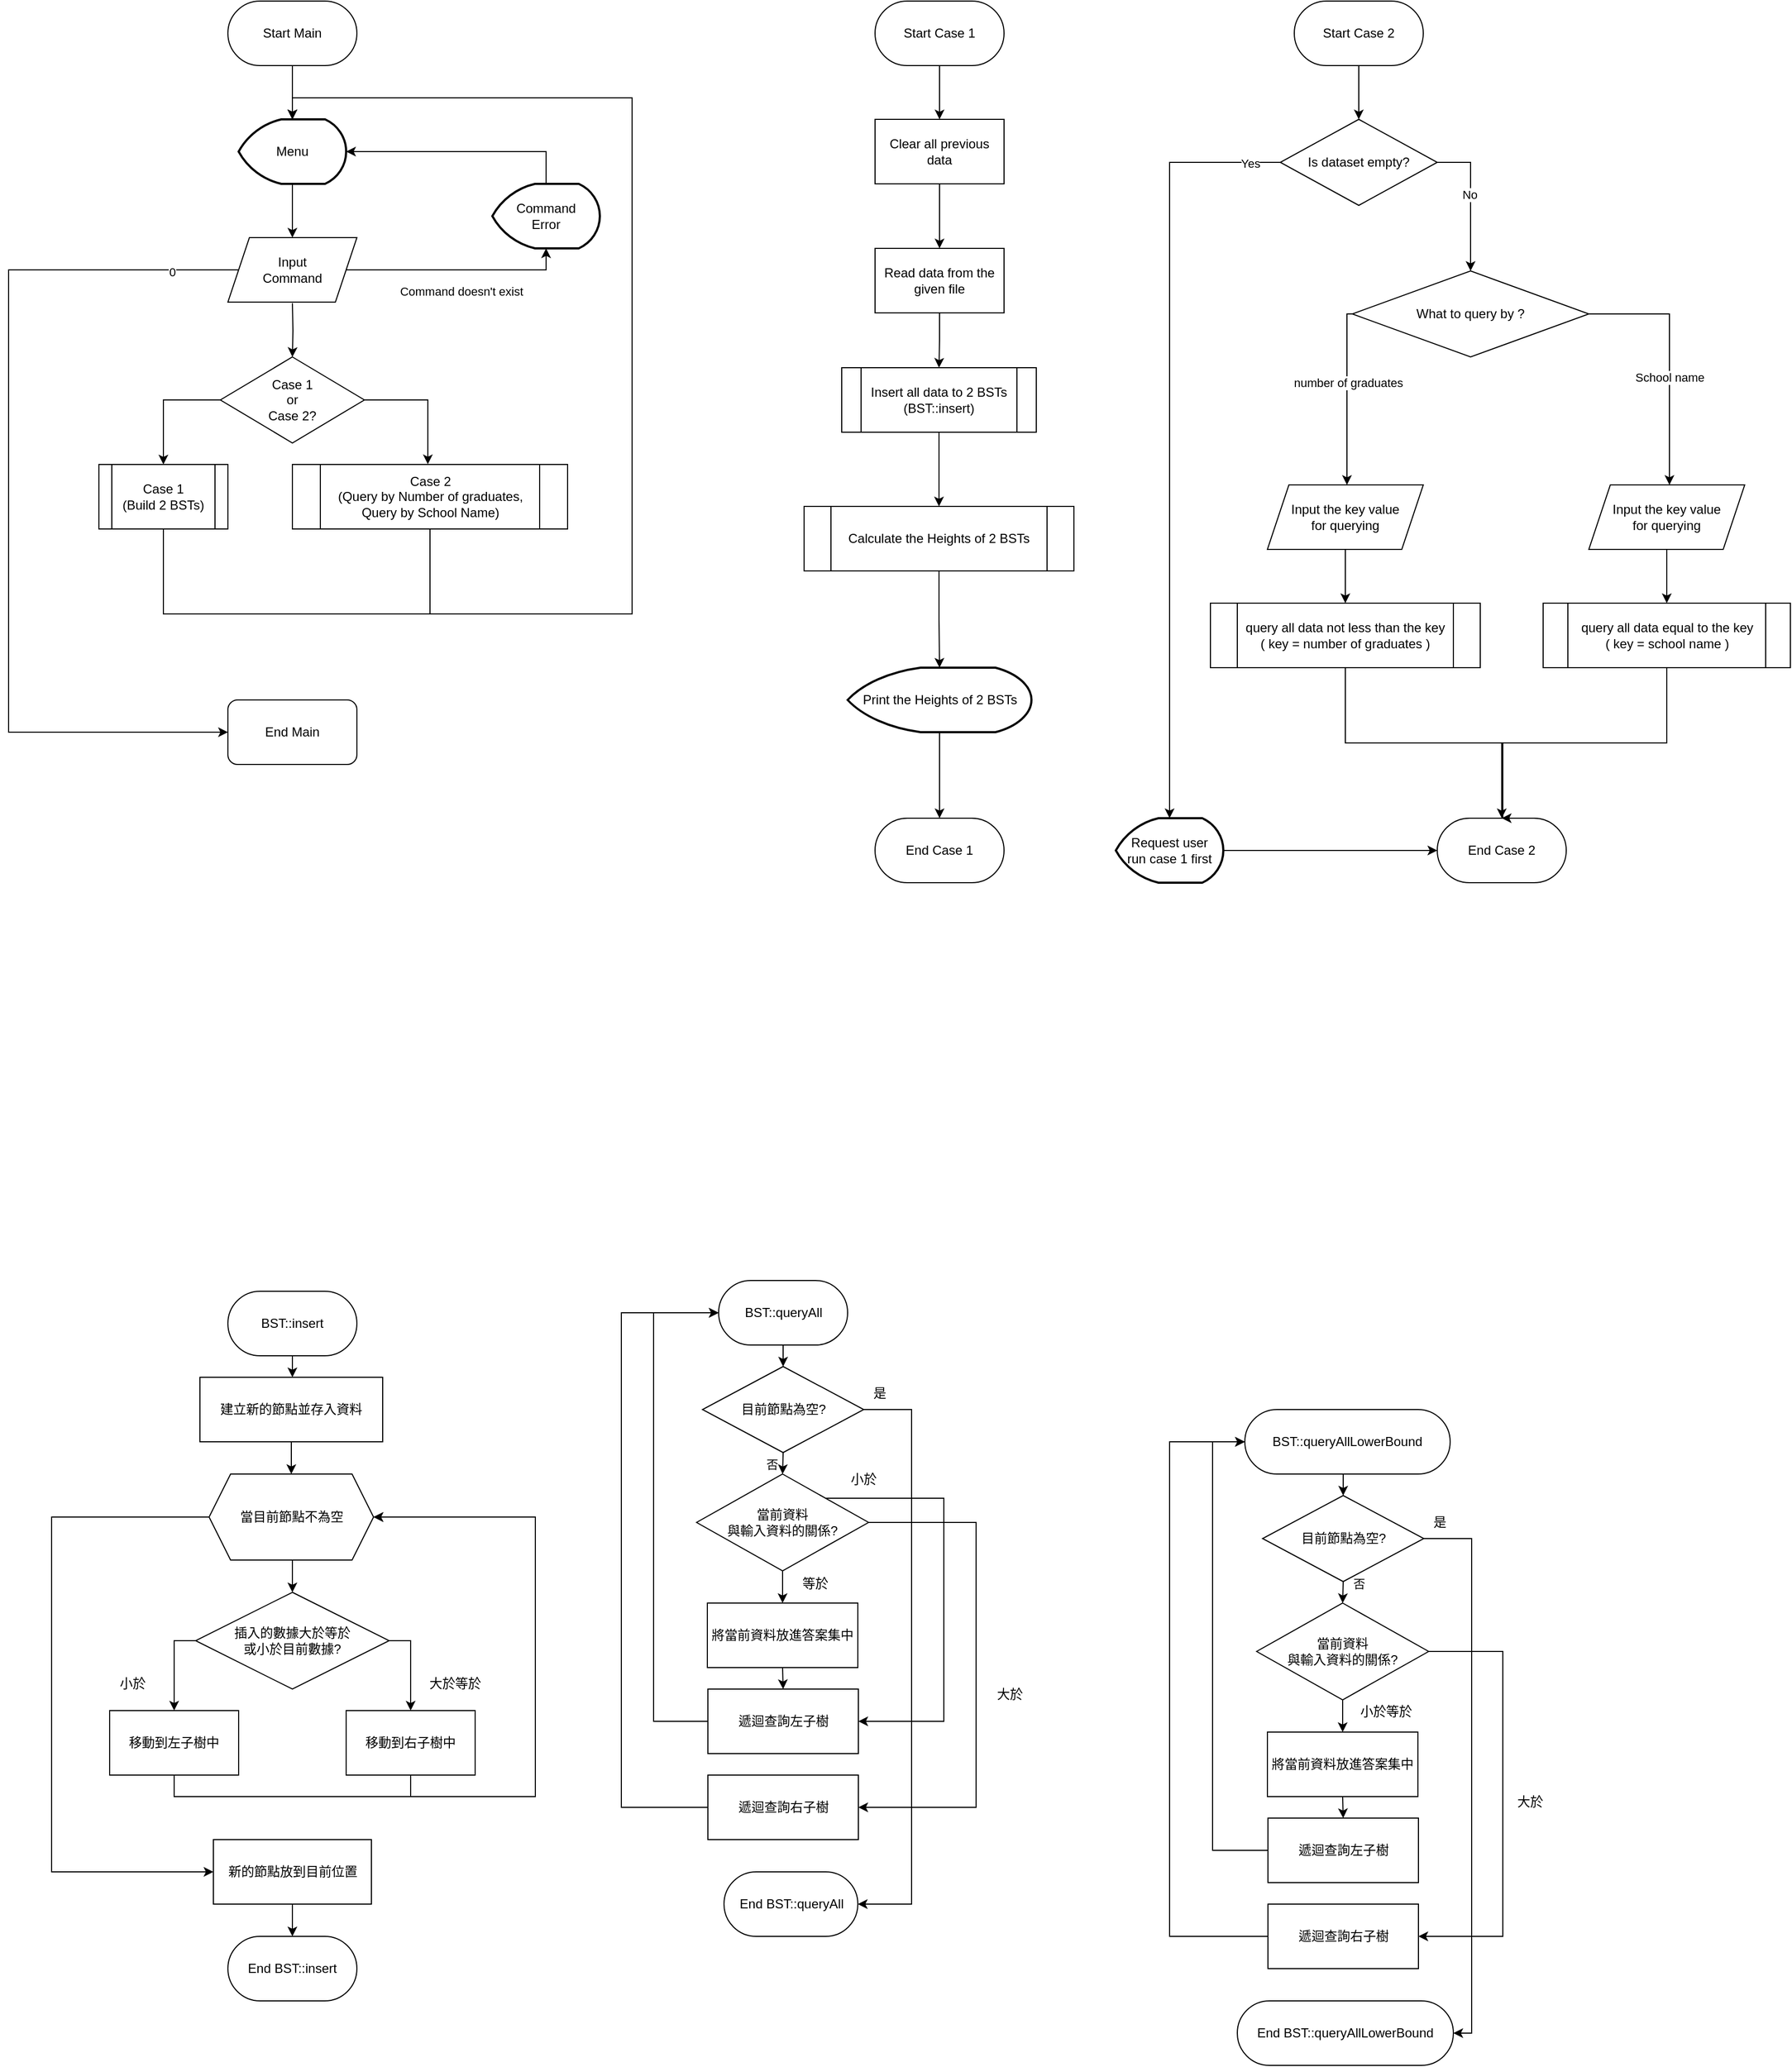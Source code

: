 <mxfile version="22.1.7" type="github">
  <diagram name="第 1 页" id="dkbjO_-mOB0W7OMfRSGr">
    <mxGraphModel dx="1971" dy="1059" grid="1" gridSize="10" guides="1" tooltips="1" connect="1" arrows="1" fold="1" page="1" pageScale="1" pageWidth="827" pageHeight="1169" math="0" shadow="0">
      <root>
        <mxCell id="0" />
        <mxCell id="1" parent="0" />
        <mxCell id="yflG1nEBupmecDav7C_1-1" value="Start Main" style="rounded=1;whiteSpace=wrap;html=1;arcSize=50;" parent="1" vertex="1">
          <mxGeometry x="354" y="20" width="120" height="60" as="geometry" />
        </mxCell>
        <mxCell id="yflG1nEBupmecDav7C_1-15" style="edgeStyle=orthogonalEdgeStyle;rounded=0;orthogonalLoop=1;jettySize=auto;html=1;entryX=0.5;entryY=0;entryDx=0;entryDy=0;" parent="1" target="yflG1nEBupmecDav7C_1-14" edge="1">
          <mxGeometry relative="1" as="geometry">
            <mxPoint x="414" y="301" as="sourcePoint" />
          </mxGeometry>
        </mxCell>
        <mxCell id="yflG1nEBupmecDav7C_1-25" style="edgeStyle=orthogonalEdgeStyle;rounded=0;orthogonalLoop=1;jettySize=auto;html=1;entryX=0;entryY=0.5;entryDx=0;entryDy=0;" parent="1" source="yflG1nEBupmecDav7C_1-2" target="yflG1nEBupmecDav7C_1-24" edge="1">
          <mxGeometry relative="1" as="geometry">
            <Array as="points">
              <mxPoint x="150" y="270" />
              <mxPoint x="150" y="700" />
            </Array>
          </mxGeometry>
        </mxCell>
        <mxCell id="yflG1nEBupmecDav7C_1-26" value="0" style="edgeLabel;html=1;align=center;verticalAlign=middle;resizable=0;points=[];" parent="yflG1nEBupmecDav7C_1-25" vertex="1" connectable="0">
          <mxGeometry x="-0.854" y="2" relative="1" as="geometry">
            <mxPoint as="offset" />
          </mxGeometry>
        </mxCell>
        <mxCell id="yflG1nEBupmecDav7C_1-2" value="Input&lt;br&gt;Command" style="shape=parallelogram;perimeter=parallelogramPerimeter;whiteSpace=wrap;html=1;fixedSize=1;" parent="1" vertex="1">
          <mxGeometry x="354" y="240" width="120" height="60" as="geometry" />
        </mxCell>
        <mxCell id="yflG1nEBupmecDav7C_1-4" value="Case 1&lt;br&gt;(Build 2 BSTs)" style="shape=process;whiteSpace=wrap;html=1;backgroundOutline=1;" parent="1" vertex="1">
          <mxGeometry x="234" y="451" width="120" height="60" as="geometry" />
        </mxCell>
        <mxCell id="yflG1nEBupmecDav7C_1-5" value="Case 2&lt;br&gt;(Query by Number of graduates, Query by School Name)" style="shape=process;whiteSpace=wrap;html=1;backgroundOutline=1;" parent="1" vertex="1">
          <mxGeometry x="414" y="451" width="256" height="60" as="geometry" />
        </mxCell>
        <mxCell id="yflG1nEBupmecDav7C_1-7" style="edgeStyle=orthogonalEdgeStyle;rounded=0;orthogonalLoop=1;jettySize=auto;html=1;entryX=0.5;entryY=1;entryDx=0;entryDy=0;exitX=1;exitY=0.5;exitDx=0;exitDy=0;entryPerimeter=0;" parent="1" source="yflG1nEBupmecDav7C_1-2" target="yflG1nEBupmecDav7C_1-10" edge="1">
          <mxGeometry relative="1" as="geometry">
            <Array as="points">
              <mxPoint x="650" y="270" />
              <mxPoint x="650" y="250" />
            </Array>
          </mxGeometry>
        </mxCell>
        <mxCell id="yflG1nEBupmecDav7C_1-8" value="Command doesn&#39;t exist" style="edgeLabel;html=1;align=center;verticalAlign=middle;resizable=0;points=[];" parent="yflG1nEBupmecDav7C_1-7" vertex="1" connectable="0">
          <mxGeometry x="0.115" y="1" relative="1" as="geometry">
            <mxPoint x="-8" y="21" as="offset" />
          </mxGeometry>
        </mxCell>
        <mxCell id="yflG1nEBupmecDav7C_1-10" value="Command&lt;br&gt;Error" style="strokeWidth=2;html=1;shape=mxgraph.flowchart.display;whiteSpace=wrap;" parent="1" vertex="1">
          <mxGeometry x="600" y="190" width="100" height="60" as="geometry" />
        </mxCell>
        <mxCell id="yflG1nEBupmecDav7C_1-16" style="edgeStyle=orthogonalEdgeStyle;rounded=0;orthogonalLoop=1;jettySize=auto;html=1;entryX=0.5;entryY=0;entryDx=0;entryDy=0;" parent="1" source="yflG1nEBupmecDav7C_1-14" target="yflG1nEBupmecDav7C_1-4" edge="1">
          <mxGeometry relative="1" as="geometry">
            <Array as="points">
              <mxPoint x="294" y="391" />
            </Array>
          </mxGeometry>
        </mxCell>
        <mxCell id="yflG1nEBupmecDav7C_1-22" style="edgeStyle=orthogonalEdgeStyle;rounded=0;orthogonalLoop=1;jettySize=auto;html=1;entryX=0.494;entryY=-0.003;entryDx=0;entryDy=0;entryPerimeter=0;" parent="1" source="yflG1nEBupmecDav7C_1-14" target="yflG1nEBupmecDav7C_1-5" edge="1">
          <mxGeometry relative="1" as="geometry">
            <Array as="points">
              <mxPoint x="540" y="391" />
              <mxPoint x="540" y="451" />
            </Array>
          </mxGeometry>
        </mxCell>
        <mxCell id="yflG1nEBupmecDav7C_1-14" value="Case 1&lt;br&gt;or&lt;br&gt;Case 2?" style="rhombus;whiteSpace=wrap;html=1;" parent="1" vertex="1">
          <mxGeometry x="347" y="351" width="134" height="80" as="geometry" />
        </mxCell>
        <mxCell id="yflG1nEBupmecDav7C_1-20" style="edgeStyle=orthogonalEdgeStyle;rounded=0;orthogonalLoop=1;jettySize=auto;html=1;entryX=0.5;entryY=0;entryDx=0;entryDy=0;" parent="1" source="yflG1nEBupmecDav7C_1-18" target="yflG1nEBupmecDav7C_1-2" edge="1">
          <mxGeometry relative="1" as="geometry" />
        </mxCell>
        <mxCell id="yflG1nEBupmecDav7C_1-18" value="Menu" style="strokeWidth=2;html=1;shape=mxgraph.flowchart.display;whiteSpace=wrap;" parent="1" vertex="1">
          <mxGeometry x="364" y="130" width="100" height="60" as="geometry" />
        </mxCell>
        <mxCell id="yflG1nEBupmecDav7C_1-19" style="edgeStyle=orthogonalEdgeStyle;rounded=0;orthogonalLoop=1;jettySize=auto;html=1;entryX=0.5;entryY=0;entryDx=0;entryDy=0;entryPerimeter=0;" parent="1" source="yflG1nEBupmecDav7C_1-1" target="yflG1nEBupmecDav7C_1-18" edge="1">
          <mxGeometry relative="1" as="geometry" />
        </mxCell>
        <mxCell id="yflG1nEBupmecDav7C_1-21" style="edgeStyle=orthogonalEdgeStyle;rounded=0;orthogonalLoop=1;jettySize=auto;html=1;entryX=1;entryY=0.5;entryDx=0;entryDy=0;entryPerimeter=0;" parent="1" source="yflG1nEBupmecDav7C_1-10" target="yflG1nEBupmecDav7C_1-18" edge="1">
          <mxGeometry relative="1" as="geometry">
            <Array as="points">
              <mxPoint x="650" y="160" />
            </Array>
          </mxGeometry>
        </mxCell>
        <mxCell id="yflG1nEBupmecDav7C_1-28" style="edgeStyle=orthogonalEdgeStyle;rounded=0;orthogonalLoop=1;jettySize=auto;html=1;entryX=0.5;entryY=0;entryDx=0;entryDy=0;" parent="1" source="yflG1nEBupmecDav7C_1-23" target="yflG1nEBupmecDav7C_1-27" edge="1">
          <mxGeometry relative="1" as="geometry" />
        </mxCell>
        <mxCell id="yflG1nEBupmecDav7C_1-23" value="Start Case 1" style="rounded=1;whiteSpace=wrap;html=1;arcSize=50;" parent="1" vertex="1">
          <mxGeometry x="956" y="20" width="120" height="60" as="geometry" />
        </mxCell>
        <mxCell id="yflG1nEBupmecDav7C_1-24" value="End Main" style="rounded=1;whiteSpace=wrap;html=1;" parent="1" vertex="1">
          <mxGeometry x="354" y="670" width="120" height="60" as="geometry" />
        </mxCell>
        <mxCell id="yflG1nEBupmecDav7C_1-30" style="edgeStyle=orthogonalEdgeStyle;rounded=0;orthogonalLoop=1;jettySize=auto;html=1;entryX=0.5;entryY=0;entryDx=0;entryDy=0;" parent="1" source="yflG1nEBupmecDav7C_1-27" target="yflG1nEBupmecDav7C_1-29" edge="1">
          <mxGeometry relative="1" as="geometry" />
        </mxCell>
        <mxCell id="yflG1nEBupmecDav7C_1-27" value="Clear all previous data" style="rounded=0;whiteSpace=wrap;html=1;" parent="1" vertex="1">
          <mxGeometry x="956" y="130" width="120" height="60" as="geometry" />
        </mxCell>
        <mxCell id="yflG1nEBupmecDav7C_1-32" style="edgeStyle=orthogonalEdgeStyle;rounded=0;orthogonalLoop=1;jettySize=auto;html=1;entryX=0.5;entryY=0;entryDx=0;entryDy=0;" parent="1" source="yflG1nEBupmecDav7C_1-29" target="yflG1nEBupmecDav7C_1-31" edge="1">
          <mxGeometry relative="1" as="geometry" />
        </mxCell>
        <mxCell id="yflG1nEBupmecDav7C_1-29" value="Read data from the given file" style="rounded=0;whiteSpace=wrap;html=1;" parent="1" vertex="1">
          <mxGeometry x="956" y="250" width="120" height="60" as="geometry" />
        </mxCell>
        <mxCell id="yflG1nEBupmecDav7C_1-35" style="edgeStyle=orthogonalEdgeStyle;rounded=0;orthogonalLoop=1;jettySize=auto;html=1;entryX=0.5;entryY=0;entryDx=0;entryDy=0;" parent="1" source="yflG1nEBupmecDav7C_1-31" target="yflG1nEBupmecDav7C_1-34" edge="1">
          <mxGeometry relative="1" as="geometry" />
        </mxCell>
        <mxCell id="yflG1nEBupmecDav7C_1-31" value="Insert all data to 2 BSTs&lt;br&gt;(BST::insert)" style="shape=process;whiteSpace=wrap;html=1;backgroundOutline=1;" parent="1" vertex="1">
          <mxGeometry x="925" y="361" width="181" height="60" as="geometry" />
        </mxCell>
        <mxCell id="yflG1nEBupmecDav7C_1-34" value="Calculate the Heights of 2 BSTs" style="shape=process;whiteSpace=wrap;html=1;backgroundOutline=1;" parent="1" vertex="1">
          <mxGeometry x="890" y="490" width="251" height="60" as="geometry" />
        </mxCell>
        <mxCell id="yflG1nEBupmecDav7C_1-41" style="edgeStyle=orthogonalEdgeStyle;rounded=0;orthogonalLoop=1;jettySize=auto;html=1;entryX=0.5;entryY=0;entryDx=0;entryDy=0;" parent="1" source="yflG1nEBupmecDav7C_1-36" target="yflG1nEBupmecDav7C_1-40" edge="1">
          <mxGeometry relative="1" as="geometry" />
        </mxCell>
        <mxCell id="yflG1nEBupmecDav7C_1-36" value="Print the Heights of 2 BSTs" style="strokeWidth=2;html=1;shape=mxgraph.flowchart.display;whiteSpace=wrap;" parent="1" vertex="1">
          <mxGeometry x="930.5" y="640" width="171" height="60" as="geometry" />
        </mxCell>
        <mxCell id="yflG1nEBupmecDav7C_1-37" style="edgeStyle=orthogonalEdgeStyle;rounded=0;orthogonalLoop=1;jettySize=auto;html=1;entryX=0.5;entryY=0;entryDx=0;entryDy=0;entryPerimeter=0;" parent="1" source="yflG1nEBupmecDav7C_1-34" target="yflG1nEBupmecDav7C_1-36" edge="1">
          <mxGeometry relative="1" as="geometry" />
        </mxCell>
        <mxCell id="yflG1nEBupmecDav7C_1-38" style="edgeStyle=orthogonalEdgeStyle;rounded=0;orthogonalLoop=1;jettySize=auto;html=1;entryX=0.5;entryY=0;entryDx=0;entryDy=0;entryPerimeter=0;" parent="1" source="yflG1nEBupmecDav7C_1-4" target="yflG1nEBupmecDav7C_1-18" edge="1">
          <mxGeometry relative="1" as="geometry">
            <Array as="points">
              <mxPoint x="294" y="590" />
              <mxPoint x="730" y="590" />
              <mxPoint x="730" y="110" />
              <mxPoint x="414" y="110" />
            </Array>
          </mxGeometry>
        </mxCell>
        <mxCell id="yflG1nEBupmecDav7C_1-39" style="edgeStyle=orthogonalEdgeStyle;rounded=0;orthogonalLoop=1;jettySize=auto;html=1;entryX=0.5;entryY=0;entryDx=0;entryDy=0;entryPerimeter=0;" parent="1" source="yflG1nEBupmecDav7C_1-5" target="yflG1nEBupmecDav7C_1-18" edge="1">
          <mxGeometry relative="1" as="geometry">
            <Array as="points">
              <mxPoint x="542" y="590" />
              <mxPoint x="730" y="590" />
              <mxPoint x="730" y="110" />
              <mxPoint x="414" y="110" />
            </Array>
          </mxGeometry>
        </mxCell>
        <mxCell id="yflG1nEBupmecDav7C_1-40" value="End Case 1" style="rounded=1;whiteSpace=wrap;html=1;arcSize=50;" parent="1" vertex="1">
          <mxGeometry x="956" y="780" width="120" height="60" as="geometry" />
        </mxCell>
        <mxCell id="Kf8flDY_paGvGZ01KVV_-2" style="edgeStyle=orthogonalEdgeStyle;rounded=0;orthogonalLoop=1;jettySize=auto;html=1;exitX=0.5;exitY=1;exitDx=0;exitDy=0;entryX=0.5;entryY=0;entryDx=0;entryDy=0;" parent="1" source="yflG1nEBupmecDav7C_1-43" edge="1">
          <mxGeometry relative="1" as="geometry">
            <mxPoint x="414" y="1300" as="targetPoint" />
          </mxGeometry>
        </mxCell>
        <mxCell id="yflG1nEBupmecDav7C_1-43" value="BST::insert" style="rounded=1;whiteSpace=wrap;html=1;arcSize=50;" parent="1" vertex="1">
          <mxGeometry x="354" y="1220" width="120" height="60" as="geometry" />
        </mxCell>
        <mxCell id="Kf8flDY_paGvGZ01KVV_-26" style="edgeStyle=orthogonalEdgeStyle;rounded=0;orthogonalLoop=1;jettySize=auto;html=1;exitX=0.5;exitY=1;exitDx=0;exitDy=0;entryX=0.5;entryY=0;entryDx=0;entryDy=0;" parent="1" source="yflG1nEBupmecDav7C_1-44" target="Kf8flDY_paGvGZ01KVV_-25" edge="1">
          <mxGeometry relative="1" as="geometry" />
        </mxCell>
        <mxCell id="yflG1nEBupmecDav7C_1-44" value="BST::queryAll" style="rounded=1;whiteSpace=wrap;html=1;arcSize=50;" parent="1" vertex="1">
          <mxGeometry x="810.5" y="1210" width="120" height="60" as="geometry" />
        </mxCell>
        <mxCell id="yflG1nEBupmecDav7C_1-45" value="BST::queryAllLowerBound" style="rounded=1;whiteSpace=wrap;html=1;arcSize=50;" parent="1" vertex="1">
          <mxGeometry x="1300" y="1330" width="191" height="60" as="geometry" />
        </mxCell>
        <mxCell id="yflG1nEBupmecDav7C_1-69" style="edgeStyle=orthogonalEdgeStyle;rounded=0;orthogonalLoop=1;jettySize=auto;html=1;entryX=0.5;entryY=0;entryDx=0;entryDy=0;" parent="1" source="yflG1nEBupmecDav7C_1-47" target="yflG1nEBupmecDav7C_1-59" edge="1">
          <mxGeometry relative="1" as="geometry" />
        </mxCell>
        <mxCell id="yflG1nEBupmecDav7C_1-47" value="Start Case 2" style="rounded=1;whiteSpace=wrap;html=1;arcSize=50;" parent="1" vertex="1">
          <mxGeometry x="1346" y="20" width="120" height="60" as="geometry" />
        </mxCell>
        <mxCell id="yflG1nEBupmecDav7C_1-80" style="edgeStyle=orthogonalEdgeStyle;rounded=0;orthogonalLoop=1;jettySize=auto;html=1;entryX=0.5;entryY=0;entryDx=0;entryDy=0;" parent="1" source="yflG1nEBupmecDav7C_1-54" target="yflG1nEBupmecDav7C_1-58" edge="1">
          <mxGeometry relative="1" as="geometry" />
        </mxCell>
        <mxCell id="yflG1nEBupmecDav7C_1-54" value="query all data not less than the key&lt;br&gt;( key = number of graduates )" style="shape=process;whiteSpace=wrap;html=1;backgroundOutline=1;" parent="1" vertex="1">
          <mxGeometry x="1268" y="580" width="251" height="60" as="geometry" />
        </mxCell>
        <mxCell id="yflG1nEBupmecDav7C_1-58" value="End Case 2" style="rounded=1;whiteSpace=wrap;html=1;arcSize=50;" parent="1" vertex="1">
          <mxGeometry x="1479" y="780" width="120" height="60" as="geometry" />
        </mxCell>
        <mxCell id="yflG1nEBupmecDav7C_1-67" style="edgeStyle=orthogonalEdgeStyle;rounded=0;orthogonalLoop=1;jettySize=auto;html=1;entryX=0.5;entryY=0;entryDx=0;entryDy=0;" parent="1" source="yflG1nEBupmecDav7C_1-59" target="yflG1nEBupmecDav7C_1-66" edge="1">
          <mxGeometry relative="1" as="geometry">
            <Array as="points">
              <mxPoint x="1510" y="170" />
            </Array>
          </mxGeometry>
        </mxCell>
        <mxCell id="yflG1nEBupmecDav7C_1-68" value="No" style="edgeLabel;html=1;align=center;verticalAlign=middle;resizable=0;points=[];" parent="yflG1nEBupmecDav7C_1-67" vertex="1" connectable="0">
          <mxGeometry x="-0.083" y="-1" relative="1" as="geometry">
            <mxPoint as="offset" />
          </mxGeometry>
        </mxCell>
        <mxCell id="yflG1nEBupmecDav7C_1-59" value="Is dataset empty?" style="rhombus;whiteSpace=wrap;html=1;" parent="1" vertex="1">
          <mxGeometry x="1333" y="130" width="146" height="80" as="geometry" />
        </mxCell>
        <mxCell id="yflG1nEBupmecDav7C_1-61" style="edgeStyle=orthogonalEdgeStyle;rounded=0;orthogonalLoop=1;jettySize=auto;html=1;entryX=0;entryY=0.5;entryDx=0;entryDy=0;" parent="1" source="yflG1nEBupmecDav7C_1-60" target="yflG1nEBupmecDav7C_1-58" edge="1">
          <mxGeometry relative="1" as="geometry" />
        </mxCell>
        <mxCell id="yflG1nEBupmecDav7C_1-60" value="Request user&lt;br&gt;run case 1 first" style="strokeWidth=2;html=1;shape=mxgraph.flowchart.display;whiteSpace=wrap;" parent="1" vertex="1">
          <mxGeometry x="1180" y="780" width="100" height="60" as="geometry" />
        </mxCell>
        <mxCell id="yflG1nEBupmecDav7C_1-62" style="edgeStyle=orthogonalEdgeStyle;rounded=0;orthogonalLoop=1;jettySize=auto;html=1;entryX=0.5;entryY=0;entryDx=0;entryDy=0;entryPerimeter=0;" parent="1" source="yflG1nEBupmecDav7C_1-59" target="yflG1nEBupmecDav7C_1-60" edge="1">
          <mxGeometry relative="1" as="geometry" />
        </mxCell>
        <mxCell id="yflG1nEBupmecDav7C_1-63" value="Yes" style="edgeLabel;html=1;align=center;verticalAlign=middle;resizable=0;points=[];" parent="yflG1nEBupmecDav7C_1-62" vertex="1" connectable="0">
          <mxGeometry x="-0.921" y="1" relative="1" as="geometry">
            <mxPoint as="offset" />
          </mxGeometry>
        </mxCell>
        <mxCell id="yflG1nEBupmecDav7C_1-71" style="edgeStyle=orthogonalEdgeStyle;rounded=0;orthogonalLoop=1;jettySize=auto;html=1;" parent="1" source="yflG1nEBupmecDav7C_1-66" edge="1">
          <mxGeometry relative="1" as="geometry">
            <mxPoint x="1395" y="470" as="targetPoint" />
            <Array as="points">
              <mxPoint x="1395" y="311" />
              <mxPoint x="1395" y="440" />
            </Array>
          </mxGeometry>
        </mxCell>
        <mxCell id="yflG1nEBupmecDav7C_1-75" value="number of graduates" style="edgeLabel;html=1;align=center;verticalAlign=middle;resizable=0;points=[];" parent="yflG1nEBupmecDav7C_1-71" vertex="1" connectable="0">
          <mxGeometry x="-0.162" y="1" relative="1" as="geometry">
            <mxPoint as="offset" />
          </mxGeometry>
        </mxCell>
        <mxCell id="yflG1nEBupmecDav7C_1-73" style="edgeStyle=orthogonalEdgeStyle;rounded=0;orthogonalLoop=1;jettySize=auto;html=1;" parent="1" source="yflG1nEBupmecDav7C_1-66" edge="1">
          <mxGeometry relative="1" as="geometry">
            <mxPoint x="1695" y="470" as="targetPoint" />
            <Array as="points">
              <mxPoint x="1695" y="311" />
            </Array>
          </mxGeometry>
        </mxCell>
        <mxCell id="yflG1nEBupmecDav7C_1-74" value="School name" style="edgeLabel;html=1;align=center;verticalAlign=middle;resizable=0;points=[];" parent="yflG1nEBupmecDav7C_1-73" vertex="1" connectable="0">
          <mxGeometry x="0.142" relative="1" as="geometry">
            <mxPoint as="offset" />
          </mxGeometry>
        </mxCell>
        <mxCell id="yflG1nEBupmecDav7C_1-66" value="What to query by ?" style="rhombus;whiteSpace=wrap;html=1;" parent="1" vertex="1">
          <mxGeometry x="1400" y="271" width="220" height="80" as="geometry" />
        </mxCell>
        <mxCell id="yflG1nEBupmecDav7C_1-81" style="edgeStyle=orthogonalEdgeStyle;rounded=0;orthogonalLoop=1;jettySize=auto;html=1;entryX=0.5;entryY=0;entryDx=0;entryDy=0;" parent="1" source="yflG1nEBupmecDav7C_1-70" target="yflG1nEBupmecDav7C_1-58" edge="1">
          <mxGeometry relative="1" as="geometry">
            <Array as="points">
              <mxPoint x="1693" y="710" />
              <mxPoint x="1540" y="710" />
              <mxPoint x="1540" y="780" />
            </Array>
          </mxGeometry>
        </mxCell>
        <mxCell id="yflG1nEBupmecDav7C_1-70" value="query all data equal to the key&lt;br&gt;( key = school name )" style="shape=process;whiteSpace=wrap;html=1;backgroundOutline=1;" parent="1" vertex="1">
          <mxGeometry x="1577.5" y="580" width="230" height="60" as="geometry" />
        </mxCell>
        <mxCell id="yflG1nEBupmecDav7C_1-77" style="edgeStyle=orthogonalEdgeStyle;rounded=0;orthogonalLoop=1;jettySize=auto;html=1;entryX=0.5;entryY=0;entryDx=0;entryDy=0;" parent="1" source="yflG1nEBupmecDav7C_1-76" target="yflG1nEBupmecDav7C_1-54" edge="1">
          <mxGeometry relative="1" as="geometry" />
        </mxCell>
        <mxCell id="yflG1nEBupmecDav7C_1-76" value="Input the key value&lt;br&gt;for querying" style="shape=parallelogram;perimeter=parallelogramPerimeter;whiteSpace=wrap;html=1;fixedSize=1;" parent="1" vertex="1">
          <mxGeometry x="1321" y="470" width="145" height="60" as="geometry" />
        </mxCell>
        <mxCell id="yflG1nEBupmecDav7C_1-79" style="edgeStyle=orthogonalEdgeStyle;rounded=0;orthogonalLoop=1;jettySize=auto;html=1;entryX=0.5;entryY=0;entryDx=0;entryDy=0;" parent="1" source="yflG1nEBupmecDav7C_1-78" target="yflG1nEBupmecDav7C_1-70" edge="1">
          <mxGeometry relative="1" as="geometry" />
        </mxCell>
        <mxCell id="yflG1nEBupmecDav7C_1-78" value="Input the key value&lt;br&gt;for querying" style="shape=parallelogram;perimeter=parallelogramPerimeter;whiteSpace=wrap;html=1;fixedSize=1;" parent="1" vertex="1">
          <mxGeometry x="1620" y="470" width="145" height="60" as="geometry" />
        </mxCell>
        <mxCell id="Kf8flDY_paGvGZ01KVV_-12" style="edgeStyle=orthogonalEdgeStyle;rounded=0;orthogonalLoop=1;jettySize=auto;html=1;exitX=0.5;exitY=1;exitDx=0;exitDy=0;entryX=0.5;entryY=0;entryDx=0;entryDy=0;" parent="1" source="Kf8flDY_paGvGZ01KVV_-3" target="Kf8flDY_paGvGZ01KVV_-11" edge="1">
          <mxGeometry relative="1" as="geometry" />
        </mxCell>
        <mxCell id="Kf8flDY_paGvGZ01KVV_-3" value="建立新的節點並存入資料" style="rounded=0;whiteSpace=wrap;html=1;" parent="1" vertex="1">
          <mxGeometry x="328" y="1300" width="170" height="60" as="geometry" />
        </mxCell>
        <mxCell id="Kf8flDY_paGvGZ01KVV_-16" style="edgeStyle=orthogonalEdgeStyle;rounded=0;orthogonalLoop=1;jettySize=auto;html=1;exitX=0;exitY=0.5;exitDx=0;exitDy=0;entryX=0.5;entryY=0;entryDx=0;entryDy=0;" parent="1" source="Kf8flDY_paGvGZ01KVV_-10" target="Kf8flDY_paGvGZ01KVV_-14" edge="1">
          <mxGeometry relative="1" as="geometry" />
        </mxCell>
        <mxCell id="Kf8flDY_paGvGZ01KVV_-17" style="edgeStyle=orthogonalEdgeStyle;rounded=0;orthogonalLoop=1;jettySize=auto;html=1;exitX=1;exitY=0.5;exitDx=0;exitDy=0;" parent="1" source="Kf8flDY_paGvGZ01KVV_-10" target="Kf8flDY_paGvGZ01KVV_-15" edge="1">
          <mxGeometry relative="1" as="geometry" />
        </mxCell>
        <mxCell id="Kf8flDY_paGvGZ01KVV_-10" value="插入的數據大於等於&lt;br&gt;或小於目前數據?" style="rhombus;whiteSpace=wrap;html=1;" parent="1" vertex="1">
          <mxGeometry x="324" y="1500" width="180" height="90" as="geometry" />
        </mxCell>
        <mxCell id="Kf8flDY_paGvGZ01KVV_-13" style="edgeStyle=orthogonalEdgeStyle;rounded=0;orthogonalLoop=1;jettySize=auto;html=1;exitX=0.5;exitY=1;exitDx=0;exitDy=0;entryX=0.5;entryY=0;entryDx=0;entryDy=0;" parent="1" source="Kf8flDY_paGvGZ01KVV_-11" target="Kf8flDY_paGvGZ01KVV_-10" edge="1">
          <mxGeometry relative="1" as="geometry" />
        </mxCell>
        <mxCell id="ZS3SpelObpLnG2sDS9vO-3" style="edgeStyle=orthogonalEdgeStyle;rounded=0;orthogonalLoop=1;jettySize=auto;html=1;entryX=0;entryY=0.5;entryDx=0;entryDy=0;" edge="1" parent="1" source="Kf8flDY_paGvGZ01KVV_-11" target="Kf8flDY_paGvGZ01KVV_-21">
          <mxGeometry relative="1" as="geometry">
            <Array as="points">
              <mxPoint x="190" y="1430" />
              <mxPoint x="190" y="1760" />
            </Array>
          </mxGeometry>
        </mxCell>
        <mxCell id="Kf8flDY_paGvGZ01KVV_-11" value="當目前節點不為空" style="shape=hexagon;perimeter=hexagonPerimeter2;whiteSpace=wrap;html=1;fixedSize=1;" parent="1" vertex="1">
          <mxGeometry x="336.5" y="1390" width="153" height="80" as="geometry" />
        </mxCell>
        <mxCell id="ZS3SpelObpLnG2sDS9vO-2" style="edgeStyle=orthogonalEdgeStyle;rounded=0;orthogonalLoop=1;jettySize=auto;html=1;entryX=1;entryY=0.5;entryDx=0;entryDy=0;" edge="1" parent="1" source="Kf8flDY_paGvGZ01KVV_-14" target="Kf8flDY_paGvGZ01KVV_-11">
          <mxGeometry relative="1" as="geometry">
            <Array as="points">
              <mxPoint x="304" y="1690" />
              <mxPoint x="640" y="1690" />
              <mxPoint x="640" y="1430" />
            </Array>
          </mxGeometry>
        </mxCell>
        <mxCell id="Kf8flDY_paGvGZ01KVV_-14" value="移動到左子樹中" style="whiteSpace=wrap;html=1;" parent="1" vertex="1">
          <mxGeometry x="244" y="1610" width="120" height="60" as="geometry" />
        </mxCell>
        <mxCell id="ZS3SpelObpLnG2sDS9vO-1" style="edgeStyle=orthogonalEdgeStyle;rounded=0;orthogonalLoop=1;jettySize=auto;html=1;entryX=1;entryY=0.5;entryDx=0;entryDy=0;" edge="1" parent="1" source="Kf8flDY_paGvGZ01KVV_-15" target="Kf8flDY_paGvGZ01KVV_-11">
          <mxGeometry relative="1" as="geometry">
            <Array as="points">
              <mxPoint x="524" y="1690" />
              <mxPoint x="640" y="1690" />
              <mxPoint x="640" y="1430" />
            </Array>
          </mxGeometry>
        </mxCell>
        <mxCell id="Kf8flDY_paGvGZ01KVV_-15" value="移動到右子樹中" style="whiteSpace=wrap;html=1;" parent="1" vertex="1">
          <mxGeometry x="464" y="1610" width="120" height="60" as="geometry" />
        </mxCell>
        <mxCell id="Kf8flDY_paGvGZ01KVV_-18" value="大於等於" style="text;html=1;align=center;verticalAlign=middle;resizable=0;points=[];autosize=1;strokeColor=none;fillColor=none;" parent="1" vertex="1">
          <mxGeometry x="530" y="1570" width="70" height="30" as="geometry" />
        </mxCell>
        <mxCell id="Kf8flDY_paGvGZ01KVV_-20" value="小於" style="text;html=1;align=center;verticalAlign=middle;resizable=0;points=[];autosize=1;strokeColor=none;fillColor=none;" parent="1" vertex="1">
          <mxGeometry x="240" y="1570" width="50" height="30" as="geometry" />
        </mxCell>
        <mxCell id="Kf8flDY_paGvGZ01KVV_-24" style="edgeStyle=orthogonalEdgeStyle;rounded=0;orthogonalLoop=1;jettySize=auto;html=1;exitX=0.5;exitY=1;exitDx=0;exitDy=0;entryX=0.5;entryY=0;entryDx=0;entryDy=0;" parent="1" source="Kf8flDY_paGvGZ01KVV_-21" edge="1">
          <mxGeometry relative="1" as="geometry">
            <mxPoint x="414" y="1820" as="targetPoint" />
          </mxGeometry>
        </mxCell>
        <mxCell id="Kf8flDY_paGvGZ01KVV_-21" value="新的節點放到目前位置" style="whiteSpace=wrap;html=1;" parent="1" vertex="1">
          <mxGeometry x="340.5" y="1730" width="147" height="60" as="geometry" />
        </mxCell>
        <mxCell id="Kf8flDY_paGvGZ01KVV_-32" style="edgeStyle=orthogonalEdgeStyle;rounded=0;orthogonalLoop=1;jettySize=auto;html=1;exitX=0.5;exitY=1;exitDx=0;exitDy=0;entryX=0.5;entryY=0;entryDx=0;entryDy=0;" parent="1" source="Kf8flDY_paGvGZ01KVV_-25" target="Kf8flDY_paGvGZ01KVV_-31" edge="1">
          <mxGeometry relative="1" as="geometry" />
        </mxCell>
        <mxCell id="ZS3SpelObpLnG2sDS9vO-4" value="否" style="edgeLabel;html=1;align=center;verticalAlign=middle;resizable=0;points=[];" vertex="1" connectable="0" parent="Kf8flDY_paGvGZ01KVV_-32">
          <mxGeometry x="-0.126" y="-3" relative="1" as="geometry">
            <mxPoint x="-7" y="2" as="offset" />
          </mxGeometry>
        </mxCell>
        <mxCell id="Kf8flDY_paGvGZ01KVV_-46" style="edgeStyle=orthogonalEdgeStyle;rounded=0;orthogonalLoop=1;jettySize=auto;html=1;exitX=1;exitY=0.5;exitDx=0;exitDy=0;entryX=1;entryY=0.5;entryDx=0;entryDy=0;" parent="1" source="Kf8flDY_paGvGZ01KVV_-25" target="Kf8flDY_paGvGZ01KVV_-28" edge="1">
          <mxGeometry relative="1" as="geometry">
            <Array as="points">
              <mxPoint x="990" y="1330" />
              <mxPoint x="990" y="1790" />
            </Array>
          </mxGeometry>
        </mxCell>
        <mxCell id="Kf8flDY_paGvGZ01KVV_-25" value="目前節點為空?" style="rhombus;whiteSpace=wrap;html=1;" parent="1" vertex="1">
          <mxGeometry x="795.5" y="1290" width="150" height="80" as="geometry" />
        </mxCell>
        <mxCell id="Kf8flDY_paGvGZ01KVV_-27" value="End BST::insert" style="rounded=1;whiteSpace=wrap;html=1;arcSize=50;" parent="1" vertex="1">
          <mxGeometry x="354" y="1820" width="120" height="60" as="geometry" />
        </mxCell>
        <mxCell id="Kf8flDY_paGvGZ01KVV_-28" value="End BST::queryAll" style="rounded=1;whiteSpace=wrap;html=1;arcSize=50;" parent="1" vertex="1">
          <mxGeometry x="815.5" y="1760" width="124.5" height="60" as="geometry" />
        </mxCell>
        <mxCell id="Kf8flDY_paGvGZ01KVV_-30" value="是" style="text;html=1;align=center;verticalAlign=middle;resizable=0;points=[];autosize=1;strokeColor=none;fillColor=none;" parent="1" vertex="1">
          <mxGeometry x="940" y="1300" width="40" height="30" as="geometry" />
        </mxCell>
        <mxCell id="Kf8flDY_paGvGZ01KVV_-35" style="edgeStyle=orthogonalEdgeStyle;rounded=0;orthogonalLoop=1;jettySize=auto;html=1;exitX=0.5;exitY=1;exitDx=0;exitDy=0;entryX=0.5;entryY=0;entryDx=0;entryDy=0;" parent="1" source="Kf8flDY_paGvGZ01KVV_-31" target="Kf8flDY_paGvGZ01KVV_-33" edge="1">
          <mxGeometry relative="1" as="geometry" />
        </mxCell>
        <mxCell id="Kf8flDY_paGvGZ01KVV_-50" style="edgeStyle=orthogonalEdgeStyle;rounded=0;orthogonalLoop=1;jettySize=auto;html=1;exitX=1;exitY=0;exitDx=0;exitDy=0;entryX=1;entryY=0.5;entryDx=0;entryDy=0;" parent="1" source="Kf8flDY_paGvGZ01KVV_-31" target="Kf8flDY_paGvGZ01KVV_-37" edge="1">
          <mxGeometry relative="1" as="geometry">
            <Array as="points">
              <mxPoint x="1020" y="1412" />
              <mxPoint x="1020" y="1620" />
            </Array>
          </mxGeometry>
        </mxCell>
        <mxCell id="Kf8flDY_paGvGZ01KVV_-52" style="edgeStyle=orthogonalEdgeStyle;rounded=0;orthogonalLoop=1;jettySize=auto;html=1;exitX=1;exitY=1;exitDx=0;exitDy=0;entryX=1;entryY=0.5;entryDx=0;entryDy=0;" parent="1" source="Kf8flDY_paGvGZ01KVV_-31" target="Kf8flDY_paGvGZ01KVV_-47" edge="1">
          <mxGeometry relative="1" as="geometry">
            <Array as="points">
              <mxPoint x="910" y="1435" />
              <mxPoint x="1050" y="1435" />
              <mxPoint x="1050" y="1700" />
            </Array>
          </mxGeometry>
        </mxCell>
        <mxCell id="Kf8flDY_paGvGZ01KVV_-31" value="當前資料&lt;br&gt;與輸入資料的關係?" style="rhombus;whiteSpace=wrap;html=1;" parent="1" vertex="1">
          <mxGeometry x="790" y="1390" width="160" height="90" as="geometry" />
        </mxCell>
        <mxCell id="Kf8flDY_paGvGZ01KVV_-38" style="edgeStyle=orthogonalEdgeStyle;rounded=0;orthogonalLoop=1;jettySize=auto;html=1;exitX=0.5;exitY=1;exitDx=0;exitDy=0;entryX=0.5;entryY=0;entryDx=0;entryDy=0;" parent="1" source="Kf8flDY_paGvGZ01KVV_-33" target="Kf8flDY_paGvGZ01KVV_-37" edge="1">
          <mxGeometry relative="1" as="geometry" />
        </mxCell>
        <mxCell id="Kf8flDY_paGvGZ01KVV_-33" value="將當前資料放進答案集中" style="rounded=0;whiteSpace=wrap;html=1;" parent="1" vertex="1">
          <mxGeometry x="800" y="1510" width="140" height="60" as="geometry" />
        </mxCell>
        <mxCell id="Kf8flDY_paGvGZ01KVV_-36" value="等於" style="text;html=1;align=center;verticalAlign=middle;resizable=0;points=[];autosize=1;strokeColor=none;fillColor=none;" parent="1" vertex="1">
          <mxGeometry x="875" y="1477" width="50" height="30" as="geometry" />
        </mxCell>
        <mxCell id="Kf8flDY_paGvGZ01KVV_-39" style="edgeStyle=orthogonalEdgeStyle;rounded=0;orthogonalLoop=1;jettySize=auto;html=1;exitX=0;exitY=0.5;exitDx=0;exitDy=0;entryX=0;entryY=0.5;entryDx=0;entryDy=0;" parent="1" source="Kf8flDY_paGvGZ01KVV_-37" target="yflG1nEBupmecDav7C_1-44" edge="1">
          <mxGeometry relative="1" as="geometry">
            <Array as="points">
              <mxPoint x="750" y="1620" />
              <mxPoint x="750" y="1240" />
            </Array>
          </mxGeometry>
        </mxCell>
        <mxCell id="Kf8flDY_paGvGZ01KVV_-37" value="遞迴查詢左子樹" style="rounded=0;whiteSpace=wrap;html=1;" parent="1" vertex="1">
          <mxGeometry x="800.5" y="1590" width="140" height="60" as="geometry" />
        </mxCell>
        <mxCell id="Kf8flDY_paGvGZ01KVV_-48" style="edgeStyle=orthogonalEdgeStyle;rounded=0;orthogonalLoop=1;jettySize=auto;html=1;exitX=0;exitY=0.5;exitDx=0;exitDy=0;entryX=0;entryY=0.5;entryDx=0;entryDy=0;" parent="1" source="Kf8flDY_paGvGZ01KVV_-47" target="yflG1nEBupmecDav7C_1-44" edge="1">
          <mxGeometry relative="1" as="geometry">
            <Array as="points">
              <mxPoint x="720" y="1700" />
              <mxPoint x="720" y="1240" />
            </Array>
          </mxGeometry>
        </mxCell>
        <mxCell id="Kf8flDY_paGvGZ01KVV_-47" value="遞迴查詢右子樹" style="rounded=0;whiteSpace=wrap;html=1;" parent="1" vertex="1">
          <mxGeometry x="800.5" y="1670" width="140" height="60" as="geometry" />
        </mxCell>
        <mxCell id="Kf8flDY_paGvGZ01KVV_-51" value="小於" style="text;html=1;align=center;verticalAlign=middle;resizable=0;points=[];autosize=1;strokeColor=none;fillColor=none;" parent="1" vertex="1">
          <mxGeometry x="920" y="1380" width="50" height="30" as="geometry" />
        </mxCell>
        <mxCell id="Kf8flDY_paGvGZ01KVV_-53" value="大於" style="text;html=1;align=center;verticalAlign=middle;resizable=0;points=[];autosize=1;strokeColor=none;fillColor=none;" parent="1" vertex="1">
          <mxGeometry x="1056" y="1580" width="50" height="30" as="geometry" />
        </mxCell>
        <mxCell id="Kf8flDY_paGvGZ01KVV_-54" style="edgeStyle=orthogonalEdgeStyle;rounded=0;orthogonalLoop=1;jettySize=auto;html=1;exitX=0.5;exitY=1;exitDx=0;exitDy=0;entryX=0.5;entryY=0;entryDx=0;entryDy=0;" parent="1" target="Kf8flDY_paGvGZ01KVV_-58" edge="1">
          <mxGeometry relative="1" as="geometry">
            <mxPoint x="1391.5" y="1390" as="sourcePoint" />
          </mxGeometry>
        </mxCell>
        <mxCell id="Kf8flDY_paGvGZ01KVV_-56" style="edgeStyle=orthogonalEdgeStyle;rounded=0;orthogonalLoop=1;jettySize=auto;html=1;exitX=0.5;exitY=1;exitDx=0;exitDy=0;entryX=0.5;entryY=0;entryDx=0;entryDy=0;" parent="1" source="Kf8flDY_paGvGZ01KVV_-58" target="Kf8flDY_paGvGZ01KVV_-64" edge="1">
          <mxGeometry relative="1" as="geometry" />
        </mxCell>
        <mxCell id="ZS3SpelObpLnG2sDS9vO-5" value="否" style="edgeLabel;html=1;align=center;verticalAlign=middle;resizable=0;points=[];" vertex="1" connectable="0" parent="Kf8flDY_paGvGZ01KVV_-56">
          <mxGeometry x="-0.555" y="2" relative="1" as="geometry">
            <mxPoint x="13" y="-2" as="offset" />
          </mxGeometry>
        </mxCell>
        <mxCell id="Kf8flDY_paGvGZ01KVV_-57" style="edgeStyle=orthogonalEdgeStyle;rounded=0;orthogonalLoop=1;jettySize=auto;html=1;exitX=1;exitY=0.5;exitDx=0;exitDy=0;entryX=1;entryY=0.5;entryDx=0;entryDy=0;" parent="1" source="Kf8flDY_paGvGZ01KVV_-58" target="Kf8flDY_paGvGZ01KVV_-59" edge="1">
          <mxGeometry relative="1" as="geometry">
            <Array as="points">
              <mxPoint x="1511" y="1450" />
              <mxPoint x="1511" y="1910" />
            </Array>
          </mxGeometry>
        </mxCell>
        <mxCell id="Kf8flDY_paGvGZ01KVV_-58" value="目前節點為空?" style="rhombus;whiteSpace=wrap;html=1;" parent="1" vertex="1">
          <mxGeometry x="1316.5" y="1410" width="150" height="80" as="geometry" />
        </mxCell>
        <mxCell id="Kf8flDY_paGvGZ01KVV_-59" value="End BST::queryAllLowerBound" style="rounded=1;whiteSpace=wrap;html=1;arcSize=50;" parent="1" vertex="1">
          <mxGeometry x="1293" y="1880" width="201" height="60" as="geometry" />
        </mxCell>
        <mxCell id="Kf8flDY_paGvGZ01KVV_-60" value="是" style="text;html=1;align=center;verticalAlign=middle;resizable=0;points=[];autosize=1;strokeColor=none;fillColor=none;" parent="1" vertex="1">
          <mxGeometry x="1461" y="1420" width="40" height="30" as="geometry" />
        </mxCell>
        <mxCell id="Kf8flDY_paGvGZ01KVV_-61" style="edgeStyle=orthogonalEdgeStyle;rounded=0;orthogonalLoop=1;jettySize=auto;html=1;exitX=0.5;exitY=1;exitDx=0;exitDy=0;entryX=0.5;entryY=0;entryDx=0;entryDy=0;" parent="1" source="Kf8flDY_paGvGZ01KVV_-64" target="Kf8flDY_paGvGZ01KVV_-66" edge="1">
          <mxGeometry relative="1" as="geometry" />
        </mxCell>
        <mxCell id="Kf8flDY_paGvGZ01KVV_-79" style="edgeStyle=orthogonalEdgeStyle;rounded=0;orthogonalLoop=1;jettySize=auto;html=1;exitX=1;exitY=0.5;exitDx=0;exitDy=0;entryX=1;entryY=0.5;entryDx=0;entryDy=0;" parent="1" source="Kf8flDY_paGvGZ01KVV_-64" target="Kf8flDY_paGvGZ01KVV_-71" edge="1">
          <mxGeometry relative="1" as="geometry">
            <Array as="points">
              <mxPoint x="1540" y="1555" />
              <mxPoint x="1540" y="1820" />
            </Array>
          </mxGeometry>
        </mxCell>
        <mxCell id="Kf8flDY_paGvGZ01KVV_-64" value="當前資料&lt;br&gt;與輸入資料的關係?" style="rhombus;whiteSpace=wrap;html=1;" parent="1" vertex="1">
          <mxGeometry x="1311" y="1510" width="160" height="90" as="geometry" />
        </mxCell>
        <mxCell id="Kf8flDY_paGvGZ01KVV_-65" style="edgeStyle=orthogonalEdgeStyle;rounded=0;orthogonalLoop=1;jettySize=auto;html=1;exitX=0.5;exitY=1;exitDx=0;exitDy=0;entryX=0.5;entryY=0;entryDx=0;entryDy=0;" parent="1" source="Kf8flDY_paGvGZ01KVV_-66" target="Kf8flDY_paGvGZ01KVV_-69" edge="1">
          <mxGeometry relative="1" as="geometry" />
        </mxCell>
        <mxCell id="Kf8flDY_paGvGZ01KVV_-66" value="將當前資料放進答案集中" style="rounded=0;whiteSpace=wrap;html=1;" parent="1" vertex="1">
          <mxGeometry x="1321" y="1630" width="140" height="60" as="geometry" />
        </mxCell>
        <mxCell id="Kf8flDY_paGvGZ01KVV_-67" value="小於等於" style="text;html=1;align=center;verticalAlign=middle;resizable=0;points=[];autosize=1;strokeColor=none;fillColor=none;" parent="1" vertex="1">
          <mxGeometry x="1396" y="1596" width="70" height="30" as="geometry" />
        </mxCell>
        <mxCell id="Kf8flDY_paGvGZ01KVV_-77" style="edgeStyle=orthogonalEdgeStyle;rounded=0;orthogonalLoop=1;jettySize=auto;html=1;exitX=0;exitY=0.5;exitDx=0;exitDy=0;entryX=0;entryY=0.5;entryDx=0;entryDy=0;" parent="1" source="Kf8flDY_paGvGZ01KVV_-69" target="yflG1nEBupmecDav7C_1-45" edge="1">
          <mxGeometry relative="1" as="geometry">
            <mxPoint x="1270" y="1360" as="targetPoint" />
            <Array as="points">
              <mxPoint x="1270" y="1740" />
              <mxPoint x="1270" y="1360" />
            </Array>
          </mxGeometry>
        </mxCell>
        <mxCell id="Kf8flDY_paGvGZ01KVV_-69" value="遞迴查詢左子樹" style="rounded=0;whiteSpace=wrap;html=1;" parent="1" vertex="1">
          <mxGeometry x="1321.5" y="1710" width="140" height="60" as="geometry" />
        </mxCell>
        <mxCell id="Kf8flDY_paGvGZ01KVV_-78" style="edgeStyle=orthogonalEdgeStyle;rounded=0;orthogonalLoop=1;jettySize=auto;html=1;exitX=0;exitY=0.5;exitDx=0;exitDy=0;" parent="1" source="Kf8flDY_paGvGZ01KVV_-71" edge="1">
          <mxGeometry relative="1" as="geometry">
            <mxPoint x="1300" y="1360" as="targetPoint" />
            <Array as="points">
              <mxPoint x="1230" y="1820" />
              <mxPoint x="1230" y="1360" />
            </Array>
          </mxGeometry>
        </mxCell>
        <mxCell id="Kf8flDY_paGvGZ01KVV_-71" value="遞迴查詢右子樹" style="rounded=0;whiteSpace=wrap;html=1;" parent="1" vertex="1">
          <mxGeometry x="1321.5" y="1790" width="140" height="60" as="geometry" />
        </mxCell>
        <mxCell id="Kf8flDY_paGvGZ01KVV_-80" value="大於" style="text;html=1;align=center;verticalAlign=middle;resizable=0;points=[];autosize=1;strokeColor=none;fillColor=none;" parent="1" vertex="1">
          <mxGeometry x="1540" y="1680" width="50" height="30" as="geometry" />
        </mxCell>
      </root>
    </mxGraphModel>
  </diagram>
</mxfile>
